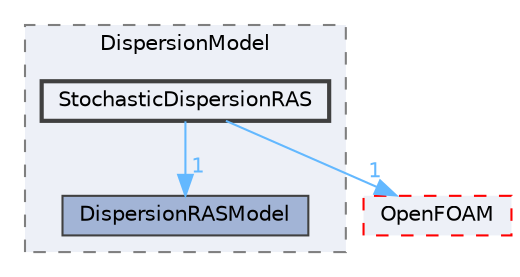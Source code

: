 digraph "src/lagrangian/turbulence/submodels/Kinematic/DispersionModel/StochasticDispersionRAS"
{
 // LATEX_PDF_SIZE
  bgcolor="transparent";
  edge [fontname=Helvetica,fontsize=10,labelfontname=Helvetica,labelfontsize=10];
  node [fontname=Helvetica,fontsize=10,shape=box,height=0.2,width=0.4];
  compound=true
  subgraph clusterdir_ec3a45eb9e031fb2cbc5f0a1a823b94d {
    graph [ bgcolor="#edf0f7", pencolor="grey50", label="DispersionModel", fontname=Helvetica,fontsize=10 style="filled,dashed", URL="dir_ec3a45eb9e031fb2cbc5f0a1a823b94d.html",tooltip=""]
  dir_4f1e65378d6609b741f29ec515225be4 [label="DispersionRASModel", fillcolor="#a2b4d6", color="grey25", style="filled", URL="dir_4f1e65378d6609b741f29ec515225be4.html",tooltip=""];
  dir_c90bab3755416ee5a854d178a0936369 [label="StochasticDispersionRAS", fillcolor="#edf0f7", color="grey25", style="filled,bold", URL="dir_c90bab3755416ee5a854d178a0936369.html",tooltip=""];
  }
  dir_c5473ff19b20e6ec4dfe5c310b3778a8 [label="OpenFOAM", fillcolor="#edf0f7", color="red", style="filled,dashed", URL="dir_c5473ff19b20e6ec4dfe5c310b3778a8.html",tooltip=""];
  dir_c90bab3755416ee5a854d178a0936369->dir_4f1e65378d6609b741f29ec515225be4 [headlabel="1", labeldistance=1.5 headhref="dir_003779_000965.html" href="dir_003779_000965.html" color="steelblue1" fontcolor="steelblue1"];
  dir_c90bab3755416ee5a854d178a0936369->dir_c5473ff19b20e6ec4dfe5c310b3778a8 [headlabel="1", labeldistance=1.5 headhref="dir_003779_002695.html" href="dir_003779_002695.html" color="steelblue1" fontcolor="steelblue1"];
}

